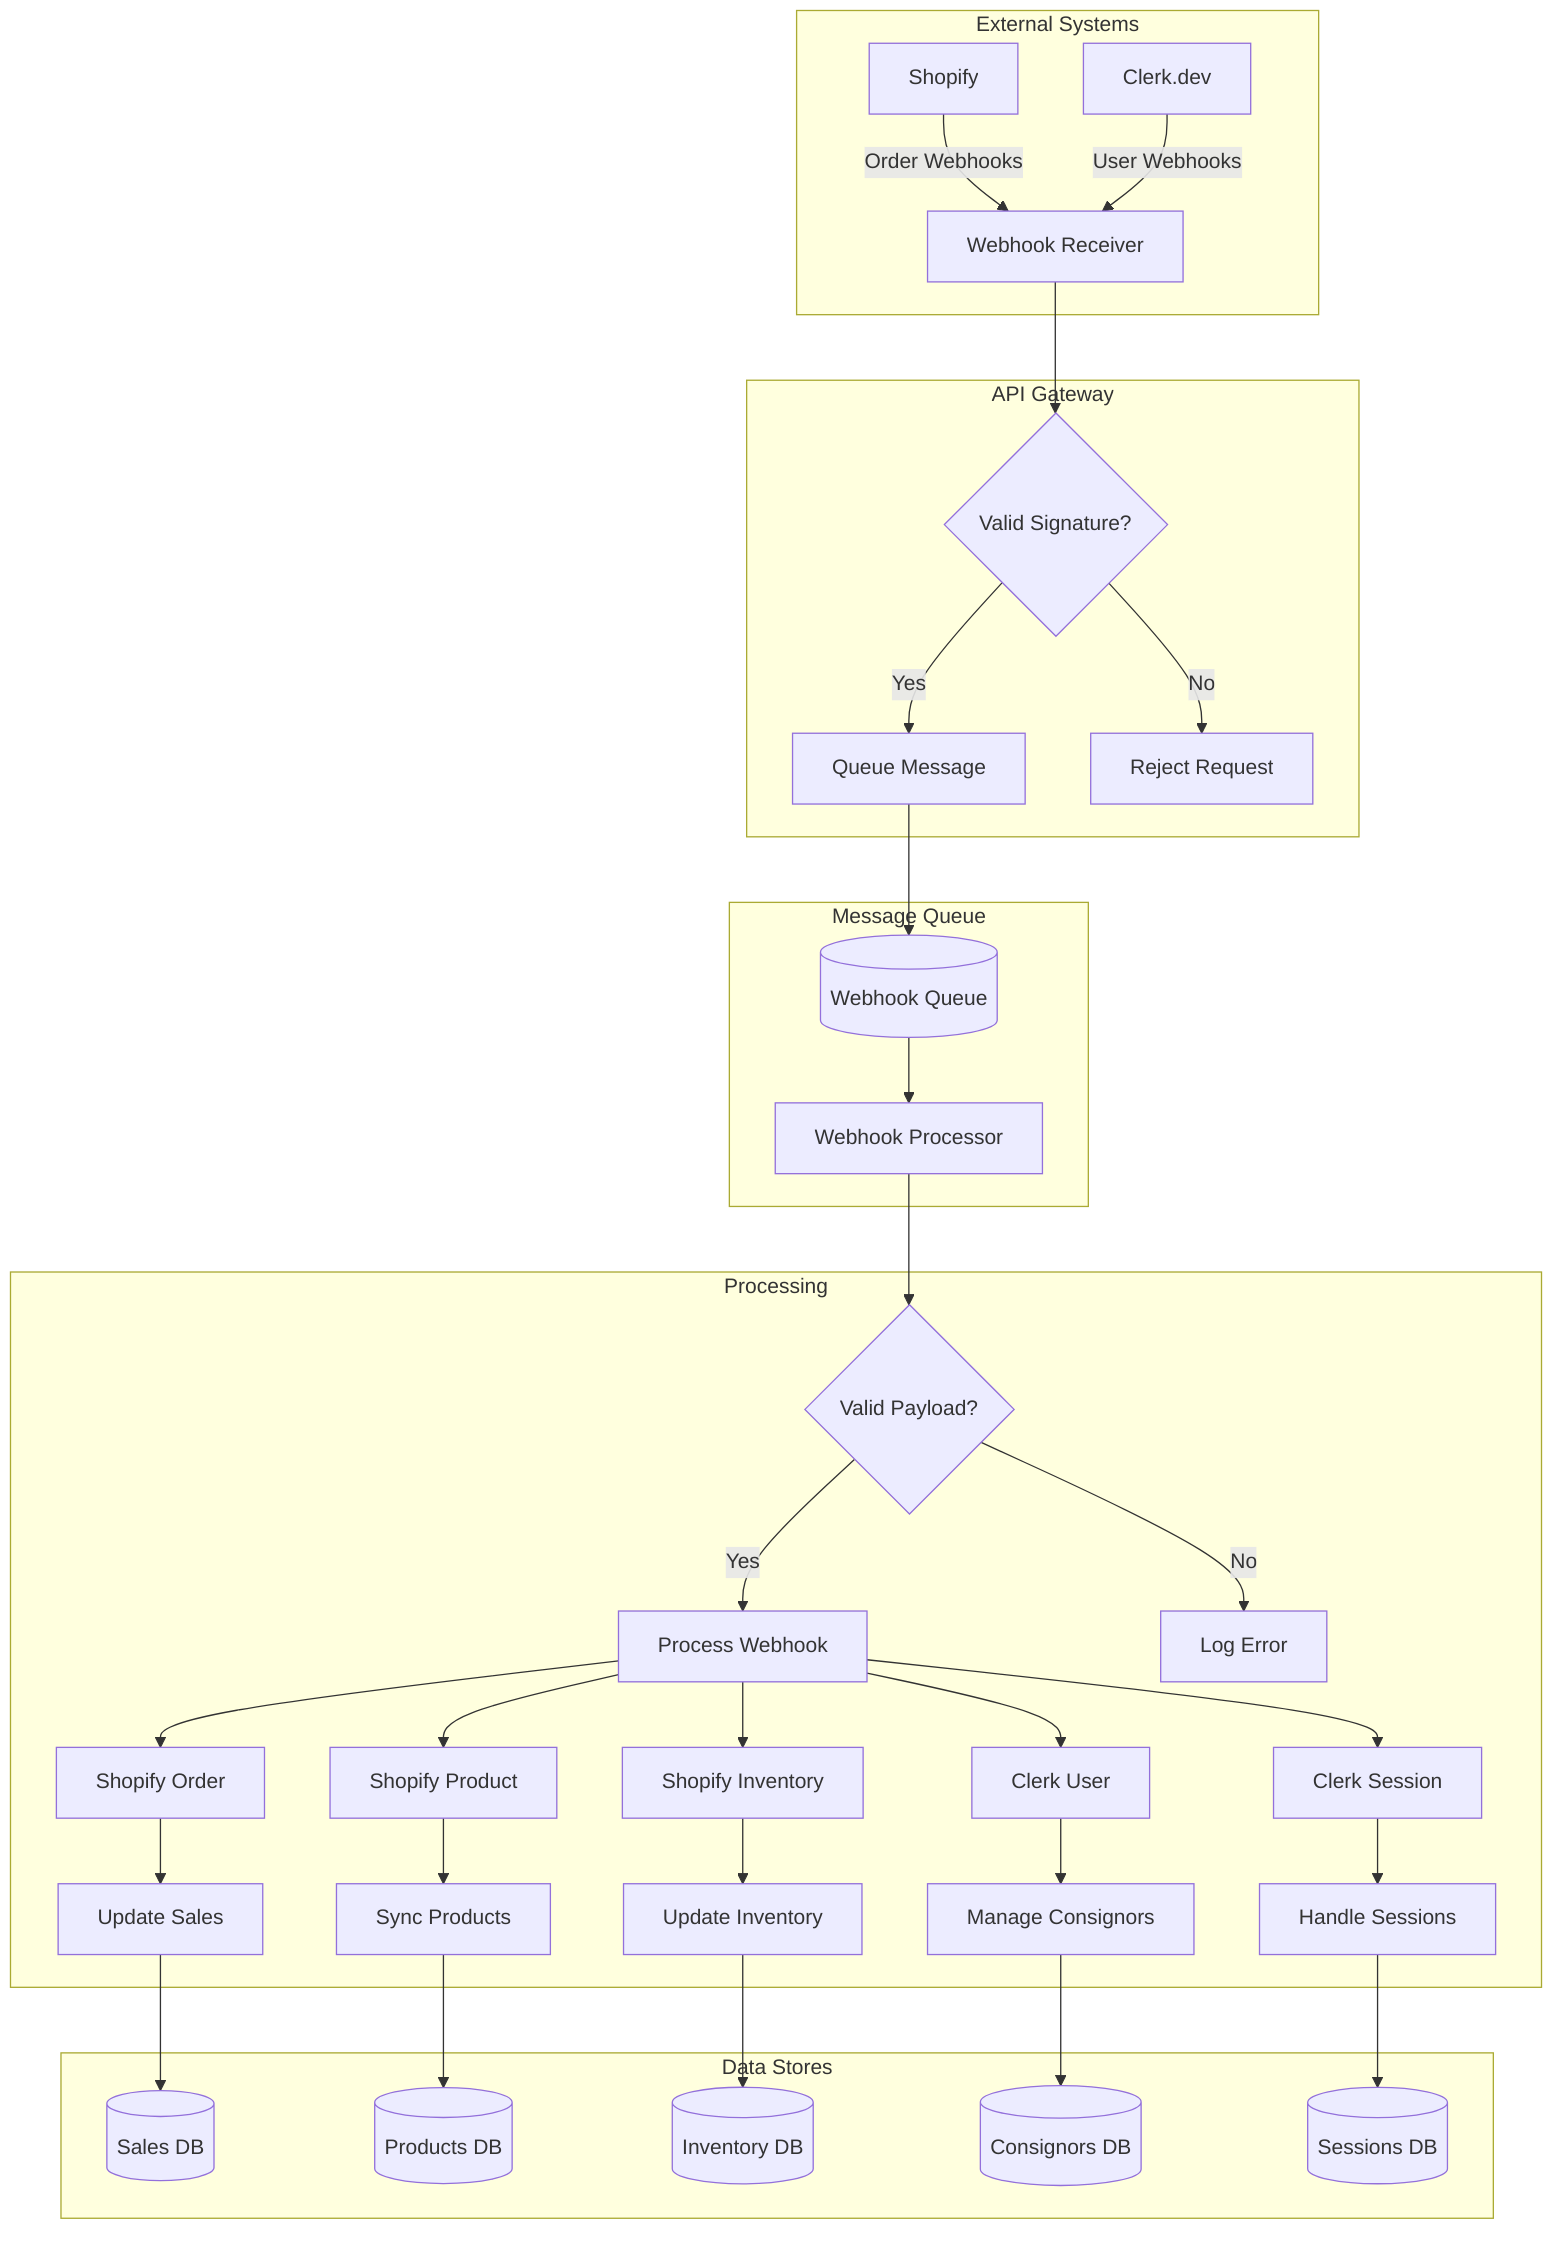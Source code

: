 flowchart TD
    subgraph "External Systems"
        A[Shopify] -->|Order Webhooks| B
        C[Clerk.dev] -->|User Webhooks| B
    end
    
    subgraph "API Gateway"
        B[Webhook Receiver] --> D{Valid Signature?}
        D -->|Yes| E[Queue Message]
        D -->|No| F[Reject Request]
    end
    
    subgraph "Message Queue"
        E --> G[(Webhook Queue)]
        G --> H[Webhook Processor]
    end
    
    subgraph "Processing"
        H --> I{Valid Payload?}
        I -->|Yes| J[Process Webhook]
        I -->|No| K[Log Error]
        
        J --> L[Shopify Order]
        J --> M[Shopify Product]
        J --> N[Shopify Inventory]
        J --> O[Clerk User]
        J --> P[Clerk Session]
        
        L --> Q[Update Sales]
        M --> R[Sync Products]
        N --> S[Update Inventory]
        O --> T[Manage Consignors]
        P --> U[Handle Sessions]
    end
    
    subgraph "Data Stores"
        Q --> V[(Sales DB)]
        R --> W[(Products DB)]
        S --> X[(Inventory DB)]
        T --> Y[(Consignors DB)]
        U --> Z[(Sessions DB)]
    end